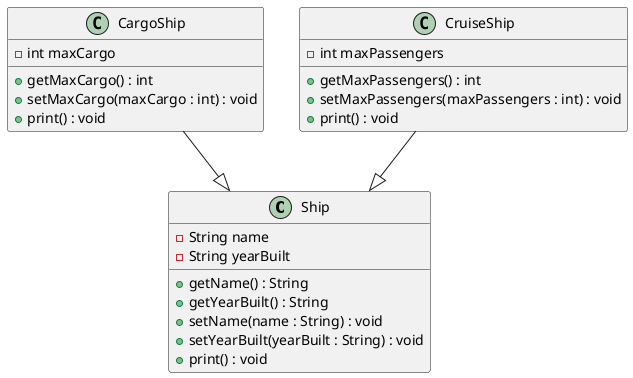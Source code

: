 @startuml
'https://plantuml.com/class-diagram

class Ship {
    - String name
    - String yearBuilt
    + getName() : String
    + getYearBuilt() : String
    + setName(name : String) : void
    + setYearBuilt(yearBuilt : String) : void
    + print() : void
}

class CargoShip {
    - int maxCargo
    + getMaxCargo() : int
    + setMaxCargo(maxCargo : int) : void
    + print() : void
}

class CruiseShip {
    - int maxPassengers
    + getMaxPassengers() : int
    + setMaxPassengers(maxPassengers : int) : void
    + print() : void
}

CargoShip --|> Ship
CruiseShip --|> Ship

@enduml